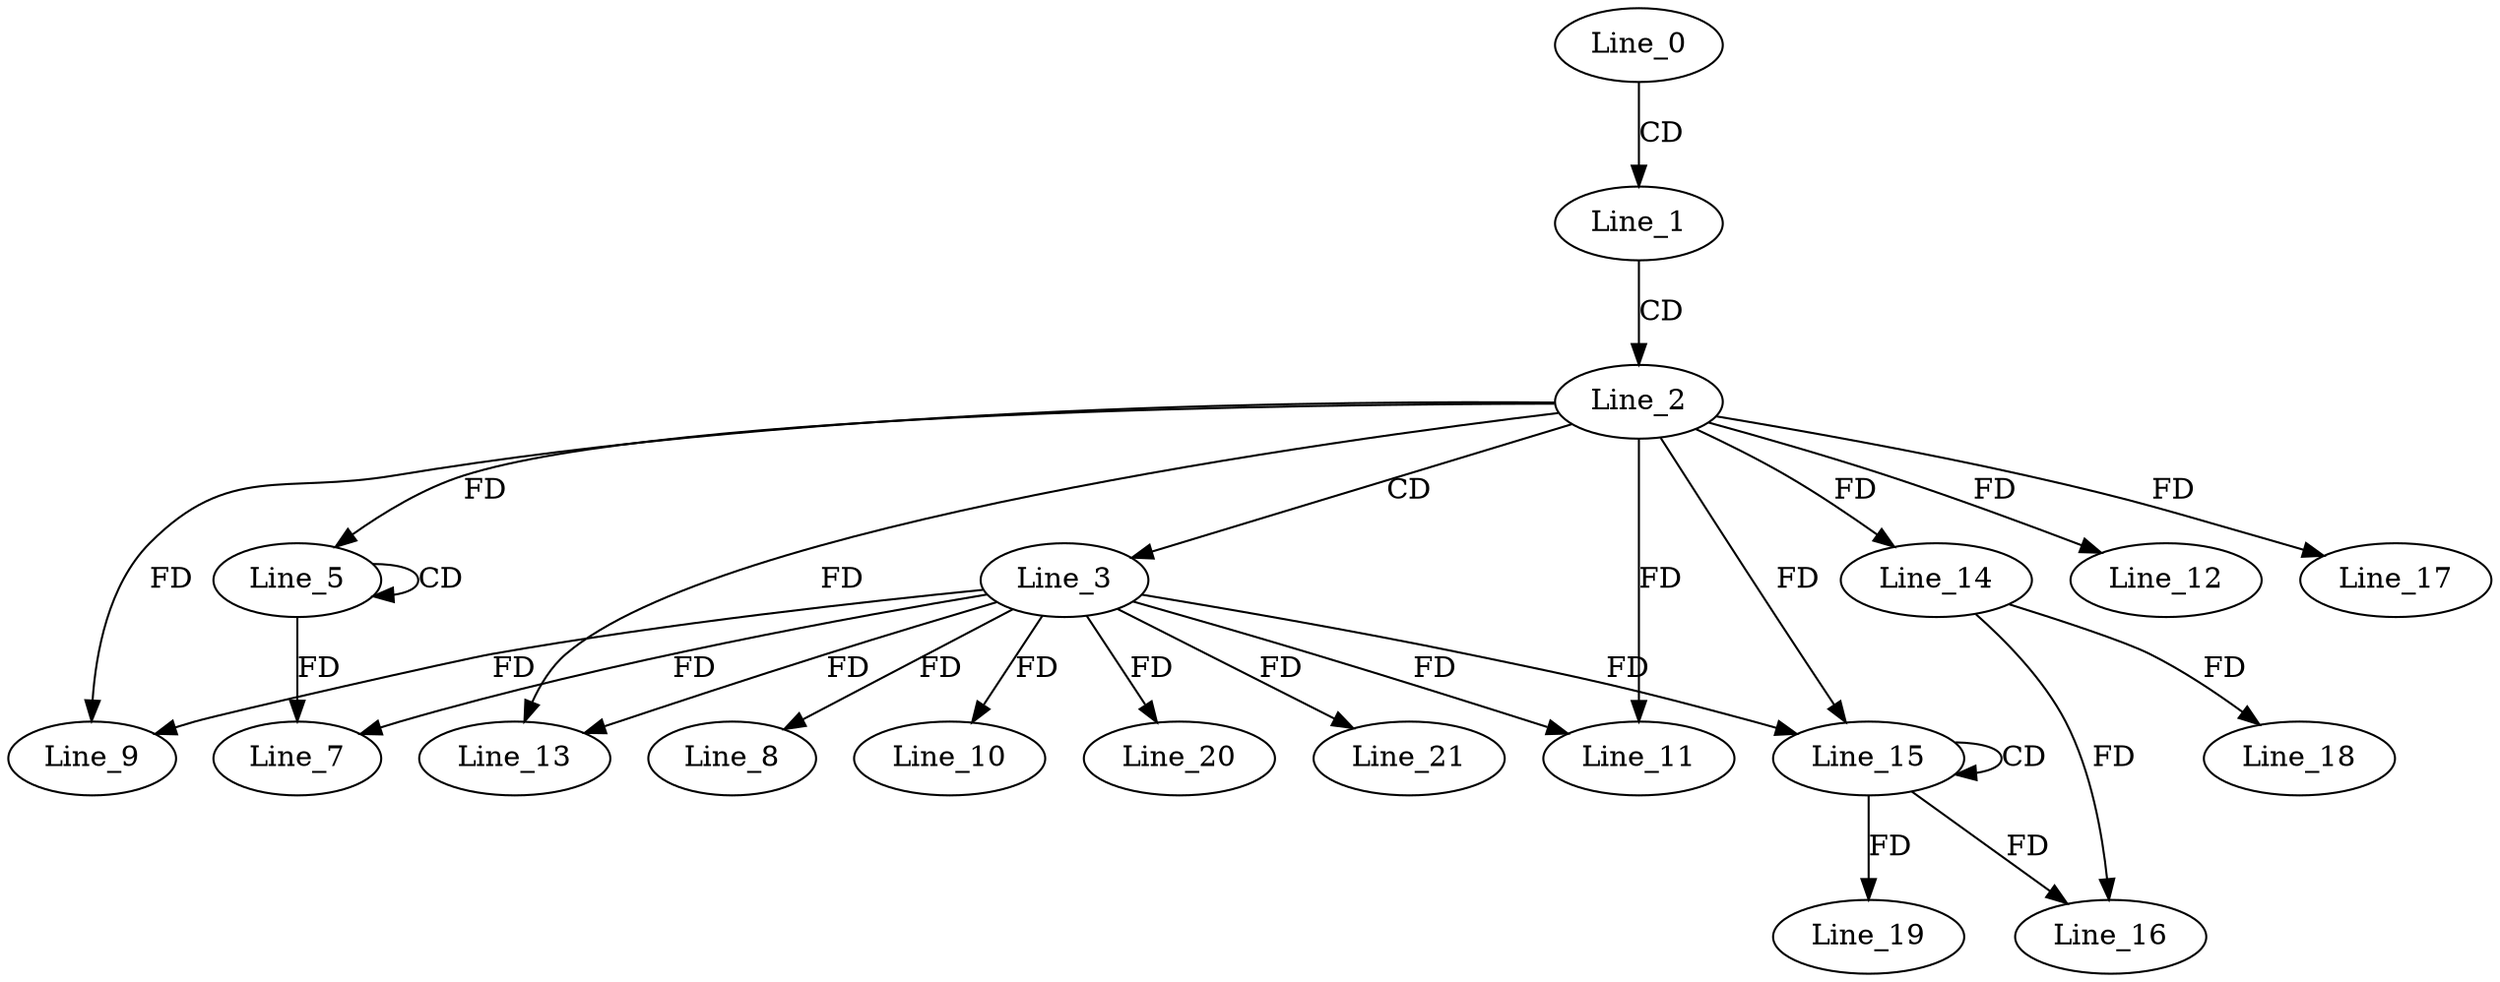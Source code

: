 digraph G {
  Line_0;
  Line_1;
  Line_2;
  Line_3;
  Line_5;
  Line_5;
  Line_7;
  Line_8;
  Line_9;
  Line_9;
  Line_9;
  Line_10;
  Line_11;
  Line_11;
  Line_12;
  Line_13;
  Line_13;
  Line_14;
  Line_15;
  Line_15;
  Line_15;
  Line_14;
  Line_16;
  Line_17;
  Line_17;
  Line_17;
  Line_18;
  Line_19;
  Line_20;
  Line_21;
  Line_0 -> Line_1 [ label="CD" ];
  Line_1 -> Line_2 [ label="CD" ];
  Line_2 -> Line_3 [ label="CD" ];
  Line_5 -> Line_5 [ label="CD" ];
  Line_2 -> Line_5 [ label="FD" ];
  Line_3 -> Line_7 [ label="FD" ];
  Line_5 -> Line_7 [ label="FD" ];
  Line_3 -> Line_8 [ label="FD" ];
  Line_3 -> Line_9 [ label="FD" ];
  Line_2 -> Line_9 [ label="FD" ];
  Line_3 -> Line_10 [ label="FD" ];
  Line_3 -> Line_11 [ label="FD" ];
  Line_2 -> Line_11 [ label="FD" ];
  Line_2 -> Line_12 [ label="FD" ];
  Line_3 -> Line_13 [ label="FD" ];
  Line_2 -> Line_13 [ label="FD" ];
  Line_2 -> Line_14 [ label="FD" ];
  Line_15 -> Line_15 [ label="CD" ];
  Line_3 -> Line_15 [ label="FD" ];
  Line_2 -> Line_15 [ label="FD" ];
  Line_14 -> Line_16 [ label="FD" ];
  Line_15 -> Line_16 [ label="FD" ];
  Line_2 -> Line_17 [ label="FD" ];
  Line_14 -> Line_18 [ label="FD" ];
  Line_15 -> Line_19 [ label="FD" ];
  Line_3 -> Line_20 [ label="FD" ];
  Line_3 -> Line_21 [ label="FD" ];
}
